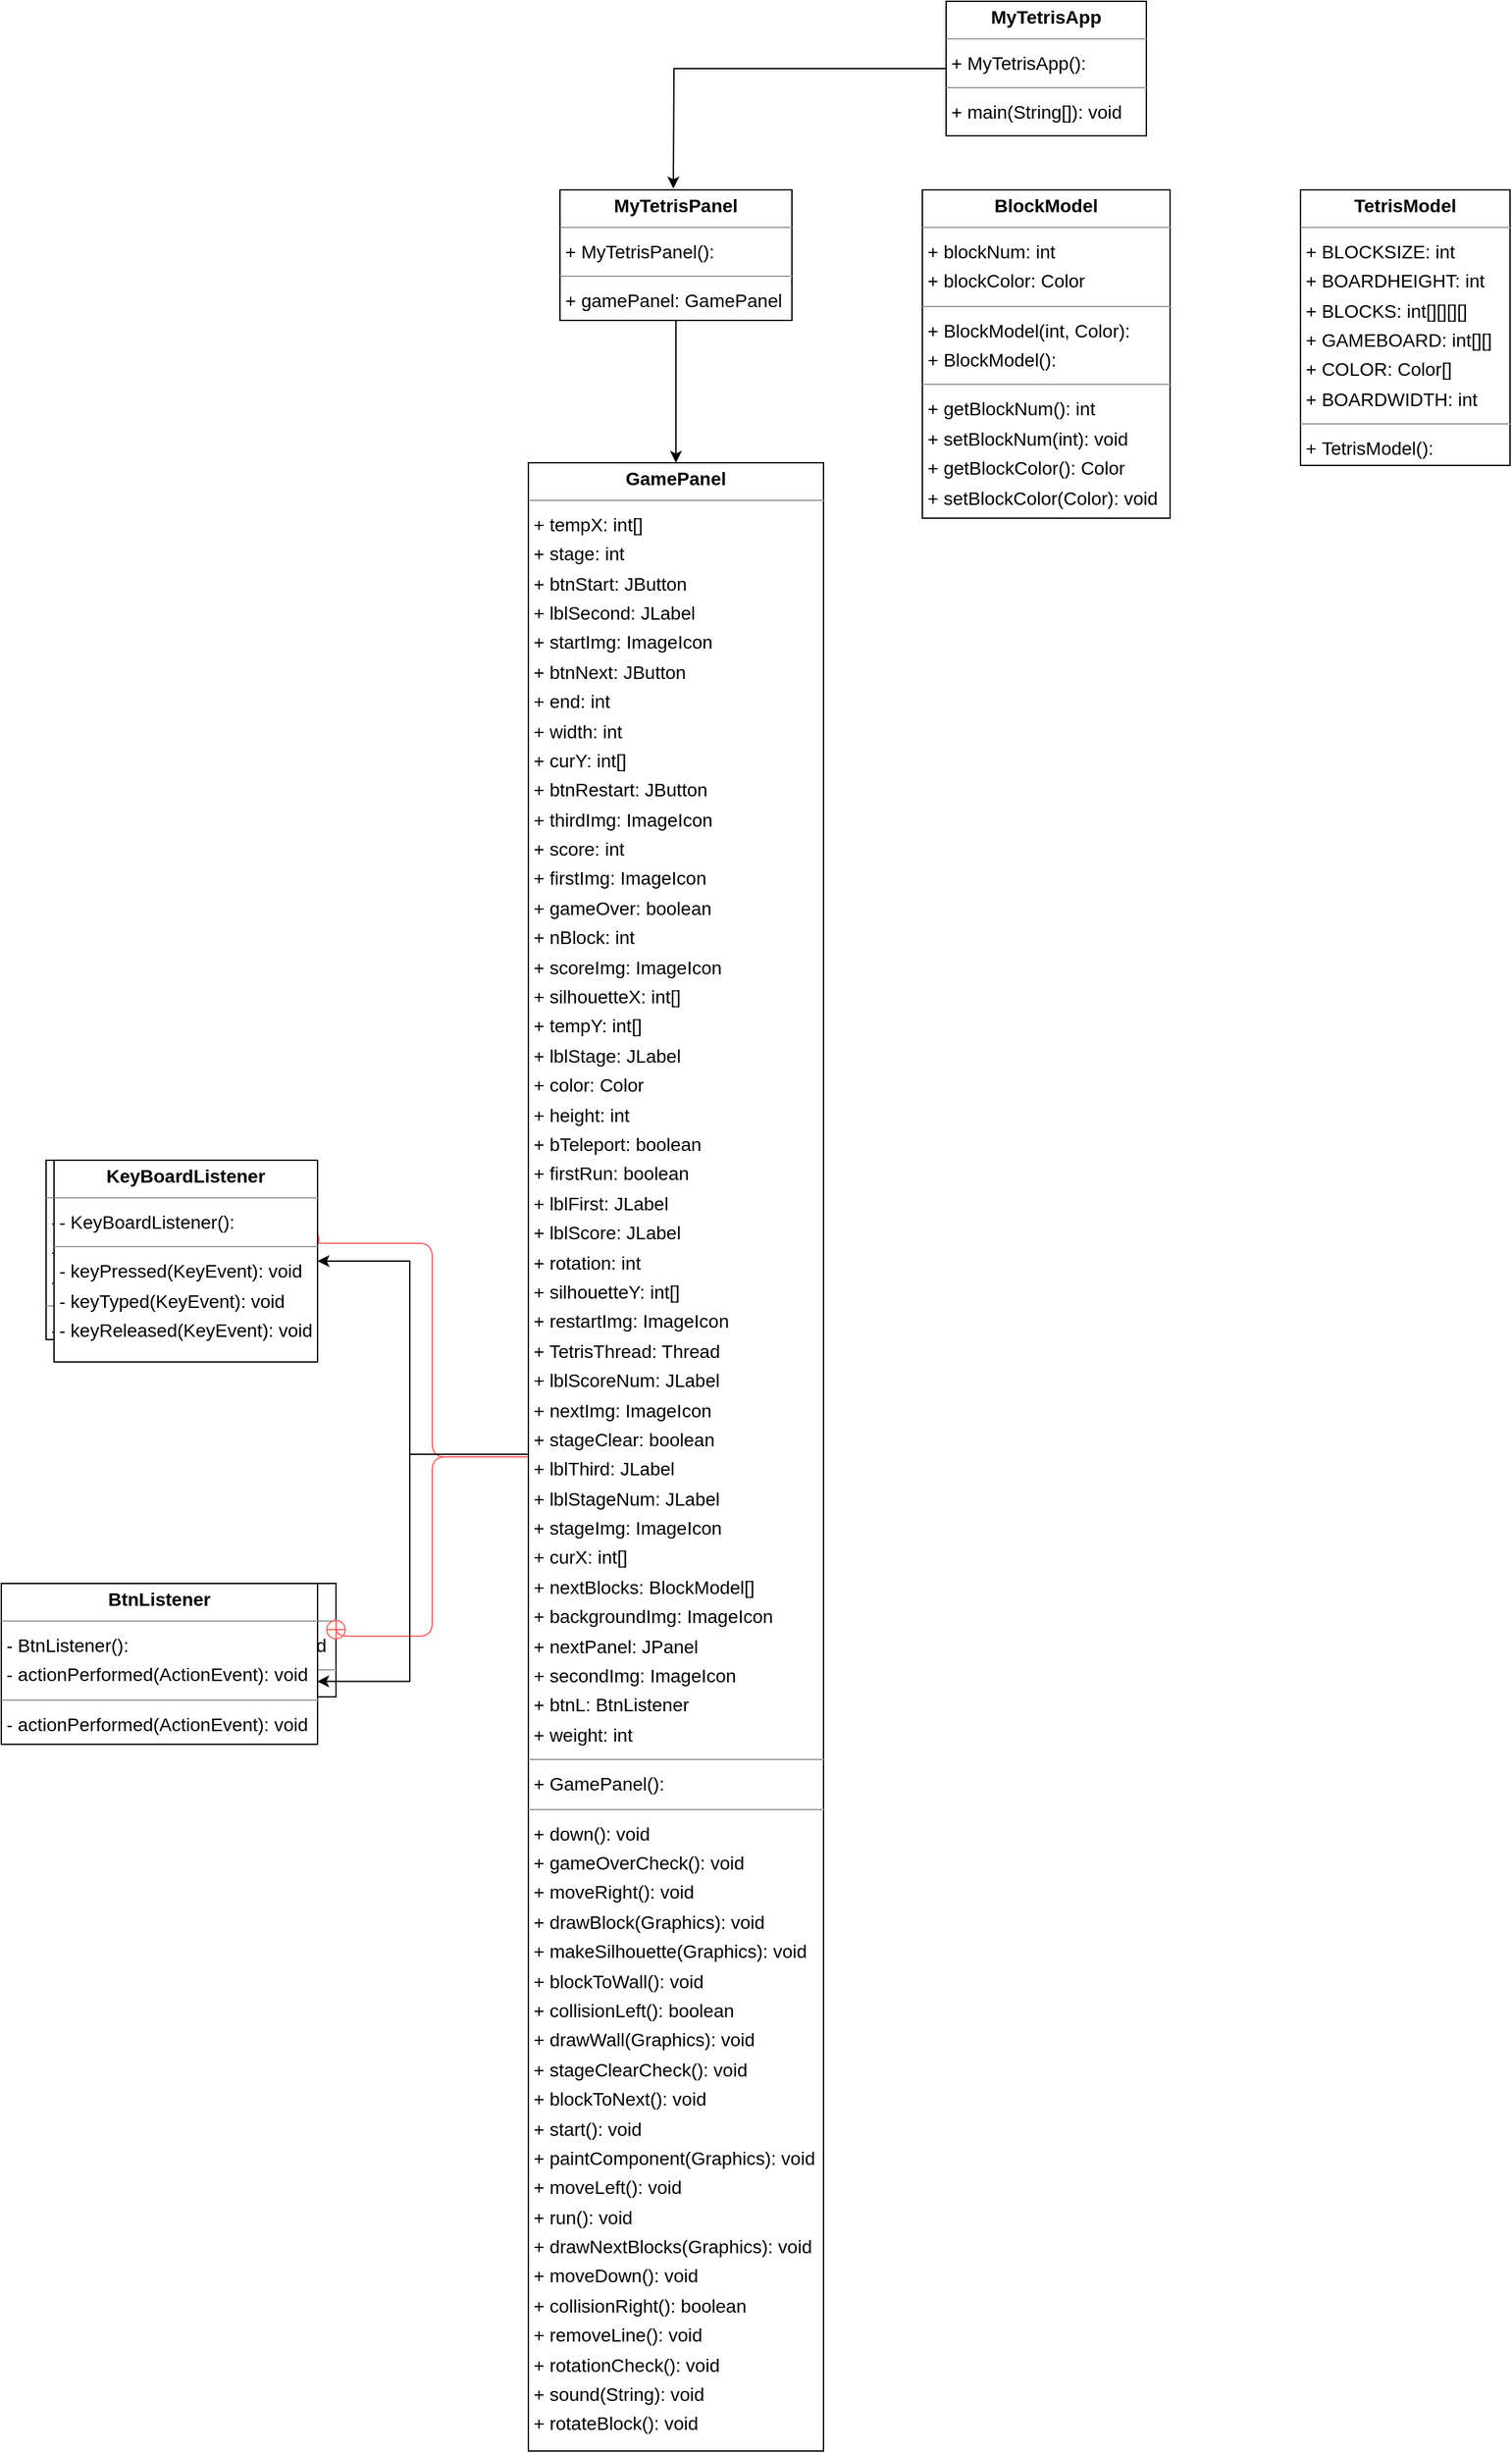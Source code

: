 <mxfile version="18.0.8" type="github"><diagram id="QZ_HK7_KdIU9Q9DTT8c-" name="Page-1"><mxGraphModel dx="4152" dy="1916" grid="1" gridSize="10" guides="1" tooltips="1" connect="1" arrows="1" fold="1" page="0" pageScale="1" pageWidth="827" pageHeight="1169" background="none" math="0" shadow="0"><root><mxCell id="0"/><mxCell id="1" parent="0"/><mxCell id="node2" value="&lt;p style=&quot;margin:0px;margin-top:4px;text-align:center;&quot;&gt;&lt;b&gt;BlockModel&lt;/b&gt;&lt;/p&gt;&lt;hr size=&quot;1&quot;/&gt;&lt;p style=&quot;margin:0 0 0 4px;line-height:1.6;&quot;&gt;+ getBlockNum(): int&lt;br/&gt;+ setBlockNum(int): void&lt;br/&gt;+ getBlockColor(): Color&lt;br/&gt;+ setBlockColor(Color): void&lt;/p&gt;&lt;hr size=&quot;1&quot;/&gt;&lt;p style=&quot;margin:0 0 0 4px;line-height:1.6;&quot;&gt;+ BlockModel(int, Color): &lt;br/&gt;+ BlockModel(): &lt;/p&gt;&lt;hr size=&quot;1&quot;/&gt;&lt;p style=&quot;margin:0 0 0 4px;line-height:1.6;&quot;&gt;+ blockNum: int&lt;br/&gt;+ blockColor: Color&lt;/p&gt;" style="verticalAlign=top;align=left;overflow=fill;fontSize=14;fontFamily=Helvetica;html=1;rounded=0;shadow=0;comic=0;labelBackgroundColor=none;strokeWidth=1;" parent="1" vertex="1"><mxGeometry x="769" y="651" width="188" height="229" as="geometry"/></mxCell><mxCell id="node5" value="&lt;p style=&quot;margin:0px;margin-top:4px;text-align:center;&quot;&gt;&lt;b&gt;BtnListener&lt;/b&gt;&lt;/p&gt;&lt;hr size=&quot;1&quot;/&gt;&lt;p style=&quot;margin:0 0 0 4px;line-height:1.6;&quot;&gt;- actionPerformed(ActionEvent): void&lt;/p&gt;&lt;hr size=&quot;1&quot;/&gt;&lt;p style=&quot;margin:0 0 0 4px;line-height:1.6;&quot;&gt;- BtnListener(): &lt;/p&gt;" style="verticalAlign=top;align=left;overflow=fill;fontSize=14;fontFamily=Helvetica;html=1;rounded=0;shadow=0;comic=0;labelBackgroundColor=none;strokeWidth=1;" parent="1" vertex="1"><mxGeometry x="84" y="1708" width="240" height="86" as="geometry"/></mxCell><mxCell id="node3" value="&lt;p style=&quot;margin:0px;margin-top:4px;text-align:center;&quot;&gt;&lt;b&gt;GamePanel&lt;/b&gt;&lt;/p&gt;&lt;hr size=&quot;1&quot;/&gt;&lt;p style=&quot;margin:0 0 0 4px;line-height:1.6;&quot;&gt;+ down(): void&lt;br/&gt;+ gameOverCheck(): void&lt;br/&gt;+ moveRight(): void&lt;br/&gt;+ drawBlock(Graphics): void&lt;br/&gt;+ makeSilhouette(Graphics): void&lt;br/&gt;+ blockToWall(): void&lt;br/&gt;+ collisionLeft(): boolean&lt;br/&gt;+ drawWall(Graphics): void&lt;br/&gt;+ stageClearCheck(): void&lt;br/&gt;+ blockToNext(): void&lt;br/&gt;+ start(): void&lt;br/&gt;+ paintComponent(Graphics): void&lt;br/&gt;+ moveLeft(): void&lt;br/&gt;+ run(): void&lt;br/&gt;+ drawNextBlocks(Graphics): void&lt;br/&gt;+ moveDown(): void&lt;br/&gt;+ collisionRight(): boolean&lt;br/&gt;+ removeLine(): void&lt;br/&gt;+ rotationCheck(): void&lt;br/&gt;+ sound(String): void&lt;br/&gt;+ rotateBlock(): void&lt;/p&gt;&lt;hr size=&quot;1&quot;/&gt;&lt;p style=&quot;margin:0 0 0 4px;line-height:1.6;&quot;&gt;+ GamePanel(): &lt;/p&gt;&lt;hr size=&quot;1&quot;/&gt;&lt;p style=&quot;margin:0 0 0 4px;line-height:1.6;&quot;&gt;+ tempX: int[]&lt;br/&gt;+ stage: int&lt;br/&gt;+ btnStart: JButton&lt;br/&gt;+ lblSecond: JLabel&lt;br/&gt;+ startImg: ImageIcon&lt;br/&gt;+ btnNext: JButton&lt;br/&gt;+ end: int&lt;br/&gt;+ width: int&lt;br/&gt;+ curY: int[]&lt;br/&gt;+ btnRestart: JButton&lt;br/&gt;+ thirdImg: ImageIcon&lt;br/&gt;+ score: int&lt;br/&gt;+ firstImg: ImageIcon&lt;br/&gt;+ gameOver: boolean&lt;br/&gt;+ nBlock: int&lt;br/&gt;+ scoreImg: ImageIcon&lt;br/&gt;+ silhouetteX: int[]&lt;br/&gt;+ tempY: int[]&lt;br/&gt;+ lblStage: JLabel&lt;br/&gt;+ color: Color&lt;br/&gt;+ height: int&lt;br/&gt;+ bTeleport: boolean&lt;br/&gt;+ firstRun: boolean&lt;br/&gt;+ lblFirst: JLabel&lt;br/&gt;+ lblScore: JLabel&lt;br/&gt;+ rotation: int&lt;br/&gt;+ silhouetteY: int[]&lt;br/&gt;+ restartImg: ImageIcon&lt;br/&gt;+ TetrisThread: Thread&lt;br/&gt;+ lblScoreNum: JLabel&lt;br/&gt;+ nextImg: ImageIcon&lt;br/&gt;+ stageClear: boolean&lt;br/&gt;+ lblThird: JLabel&lt;br/&gt;+ lblStageNum: JLabel&lt;br/&gt;+ stageImg: ImageIcon&lt;br/&gt;+ curX: int[]&lt;br/&gt;+ nextBlocks: BlockModel[]&lt;br/&gt;+ backgroundImg: ImageIcon&lt;br/&gt;+ nextPanel: JPanel&lt;br/&gt;+ secondImg: ImageIcon&lt;br/&gt;+ btnL: BtnListener&lt;br/&gt;+ weight: int&lt;/p&gt;" style="verticalAlign=top;align=left;overflow=fill;fontSize=14;fontFamily=Helvetica;html=1;rounded=0;shadow=0;comic=0;labelBackgroundColor=none;strokeWidth=1;" parent="1" vertex="1"><mxGeometry x="470" y="858" width="224" height="1508" as="geometry"/></mxCell><mxCell id="node6" value="&lt;p style=&quot;margin:0px;margin-top:4px;text-align:center;&quot;&gt;&lt;b&gt;KeyBoardListener&lt;/b&gt;&lt;/p&gt;&lt;hr size=&quot;1&quot;/&gt;&lt;p style=&quot;margin:0 0 0 4px;line-height:1.6;&quot;&gt;- keyPressed(KeyEvent): void&lt;br/&gt;- keyTyped(KeyEvent): void&lt;br/&gt;- keyReleased(KeyEvent): void&lt;/p&gt;&lt;hr size=&quot;1&quot;/&gt;&lt;p style=&quot;margin:0 0 0 4px;line-height:1.6;&quot;&gt;- KeyBoardListener(): &lt;/p&gt;" style="verticalAlign=top;align=left;overflow=fill;fontSize=14;fontFamily=Helvetica;html=1;rounded=0;shadow=0;comic=0;labelBackgroundColor=none;strokeWidth=1;" parent="1" vertex="1"><mxGeometry x="104" y="1387" width="200" height="136" as="geometry"/></mxCell><mxCell id="node4" value="&lt;p style=&quot;margin:0px;margin-top:4px;text-align:center;&quot;&gt;&lt;b&gt;MyTetrisApp&lt;/b&gt;&lt;/p&gt;&lt;hr size=&quot;1&quot;/&gt;&lt;p style=&quot;margin:0 0 0 4px;line-height:1.6;&quot;&gt;+ main(String[]): void&lt;/p&gt;&lt;hr size=&quot;1&quot;/&gt;&lt;p style=&quot;margin:0 0 0 4px;line-height:1.6;&quot;&gt;+ MyTetrisApp(): &lt;/p&gt;" style="verticalAlign=top;align=left;overflow=fill;fontSize=14;fontFamily=Helvetica;html=1;rounded=0;shadow=0;comic=0;labelBackgroundColor=none;strokeWidth=1;" parent="1" vertex="1"><mxGeometry x="787" y="508" width="152" height="86" as="geometry"/></mxCell><mxCell id="node1" value="&lt;p style=&quot;margin:0px;margin-top:4px;text-align:center;&quot;&gt;&lt;b&gt;MyTetrisPanel&lt;/b&gt;&lt;/p&gt;&lt;hr size=&quot;1&quot;/&gt;&lt;p style=&quot;margin:0 0 0 4px;line-height:1.6;&quot;&gt;+ MyTetrisPanel(): &lt;/p&gt;&lt;hr size=&quot;1&quot;/&gt;&lt;p style=&quot;margin:0 0 0 4px;line-height:1.6;&quot;&gt;+ gamePanel: GamePanel&lt;/p&gt;" style="verticalAlign=top;align=left;overflow=fill;fontSize=14;fontFamily=Helvetica;html=1;rounded=0;shadow=0;comic=0;labelBackgroundColor=none;strokeWidth=1;" parent="1" vertex="1"><mxGeometry x="494" y="651" width="176" height="99" as="geometry"/></mxCell><mxCell id="node0" value="&lt;p style=&quot;margin:0px;margin-top:4px;text-align:center;&quot;&gt;&lt;b&gt;TetrisModel&lt;/b&gt;&lt;/p&gt;&lt;hr size=&quot;1&quot;/&gt;&lt;p style=&quot;margin:0 0 0 4px;line-height:1.6;&quot;&gt;+ TetrisModel(): &lt;/p&gt;&lt;hr size=&quot;1&quot;/&gt;&lt;p style=&quot;margin:0 0 0 4px;line-height:1.6;&quot;&gt;+ BLOCKSIZE: int&lt;br/&gt;+ BOARDHEIGHT: int&lt;br/&gt;+ BLOCKS: int[][][][]&lt;br/&gt;+ GAMEBOARD: int[][]&lt;br/&gt;+ COLOR: Color[]&lt;br/&gt;+ BOARDWIDTH: int&lt;/p&gt;" style="verticalAlign=top;align=left;overflow=fill;fontSize=14;fontFamily=Helvetica;html=1;rounded=0;shadow=0;comic=0;labelBackgroundColor=none;strokeWidth=1;" parent="1" vertex="1"><mxGeometry x="1056" y="651" width="159" height="195" as="geometry"/></mxCell><mxCell id="edge1" value="" style="html=1;rounded=1;edgeStyle=orthogonalEdgeStyle;dashed=0;startArrow=circlePlus;startFill=0;endArrow=none;strokeColor=#ff6464;exitX=1.000;exitY=0.500;exitDx=0;exitDy=0;entryX=0.000;entryY=0.500;entryDx=0;entryDy=0;" parent="1" source="node5" target="node3" edge="1"><mxGeometry width="50" height="50" relative="1" as="geometry"><Array as="points"><mxPoint x="397" y="1748"/><mxPoint x="397" y="1612"/></Array></mxGeometry></mxCell><mxCell id="edge0" value="" style="html=1;rounded=1;edgeStyle=orthogonalEdgeStyle;dashed=0;startArrow=circlePlus;startFill=0;endArrow=none;strokeColor=#ff6464;exitX=1.000;exitY=0.500;exitDx=0;exitDy=0;entryX=0.000;entryY=0.500;entryDx=0;entryDy=0;" parent="1" source="node6" target="node3" edge="1"><mxGeometry width="50" height="50" relative="1" as="geometry"><Array as="points"><mxPoint x="397" y="1450"/><mxPoint x="397" y="1612"/></Array></mxGeometry></mxCell><mxCell id="T0J1xAaYGjfQWeLW90Gf-1" value="&lt;p style=&quot;margin:0px;margin-top:4px;text-align:center;&quot;&gt;&lt;b&gt;BlockModel&lt;/b&gt;&lt;/p&gt;&lt;hr size=&quot;1&quot;&gt;&lt;p style=&quot;margin:0 0 0 4px;line-height:1.6;&quot;&gt;+ blockNum: int&lt;br&gt;+ blockColor: Color&lt;br&gt;&lt;/p&gt;&lt;hr size=&quot;1&quot;&gt;&lt;p style=&quot;margin:0 0 0 4px;line-height:1.6;&quot;&gt;+ BlockModel(int, Color): &lt;br&gt;+ BlockModel(): &lt;/p&gt;&lt;hr size=&quot;1&quot;&gt;&lt;p style=&quot;margin:0 0 0 4px;line-height:1.6;&quot;&gt;&lt;span style=&quot;&quot;&gt;+ getBlockNum(): int&lt;/span&gt;&lt;br style=&quot;&quot;&gt;&lt;span style=&quot;&quot;&gt;+ setBlockNum(int): void&lt;/span&gt;&lt;br style=&quot;&quot;&gt;&lt;span style=&quot;&quot;&gt;+ getBlockColor(): Color&lt;/span&gt;&lt;br style=&quot;&quot;&gt;&lt;span style=&quot;&quot;&gt;+ setBlockColor(Color): void&lt;/span&gt;&lt;br&gt;&lt;/p&gt;" style="verticalAlign=top;align=left;overflow=fill;fontSize=14;fontFamily=Helvetica;html=1;rounded=0;shadow=0;comic=0;labelBackgroundColor=none;strokeWidth=1;" vertex="1" parent="1"><mxGeometry x="769" y="651" width="188" height="249" as="geometry"/></mxCell><mxCell id="T0J1xAaYGjfQWeLW90Gf-2" value="&lt;p style=&quot;margin:0px;margin-top:4px;text-align:center;&quot;&gt;&lt;b&gt;BtnListener&lt;/b&gt;&lt;/p&gt;&lt;hr size=&quot;1&quot;&gt;&lt;p style=&quot;margin:0 0 0 4px;line-height:1.6;&quot;&gt;- BtnListener():&lt;br&gt;&lt;/p&gt;&lt;p style=&quot;margin:0 0 0 4px;line-height:1.6;&quot;&gt;- actionPerformed(ActionEvent): void&lt;/p&gt;&lt;hr size=&quot;1&quot;&gt;&lt;p style=&quot;margin:0 0 0 4px;line-height:1.6;&quot;&gt;- actionPerformed(ActionEvent): void&lt;br&gt;&lt;/p&gt;" style="verticalAlign=top;align=left;overflow=fill;fontSize=14;fontFamily=Helvetica;html=1;rounded=0;shadow=0;comic=0;labelBackgroundColor=none;strokeWidth=1;" vertex="1" parent="1"><mxGeometry x="70" y="1708" width="240" height="122" as="geometry"/></mxCell><mxCell id="T0J1xAaYGjfQWeLW90Gf-3" value="" style="edgeStyle=orthogonalEdgeStyle;rounded=0;orthogonalLoop=1;jettySize=auto;html=1;entryX=1;entryY=0.5;entryDx=0;entryDy=0;exitX=0;exitY=0.505;exitDx=0;exitDy=0;exitPerimeter=0;" edge="1" parent="1" source="T0J1xAaYGjfQWeLW90Gf-4" target="T0J1xAaYGjfQWeLW90Gf-5"><mxGeometry relative="1" as="geometry"><mxPoint x="318" y="1612.0" as="targetPoint"/><Array as="points"><mxPoint x="470" y="1610"/><mxPoint x="380" y="1610"/><mxPoint x="380" y="1464"/></Array></mxGeometry></mxCell><mxCell id="T0J1xAaYGjfQWeLW90Gf-4" value="&lt;p style=&quot;margin:0px;margin-top:4px;text-align:center;&quot;&gt;&lt;b&gt;GamePanel&lt;/b&gt;&lt;/p&gt;&lt;hr size=&quot;1&quot;&gt;&lt;p style=&quot;margin:0 0 0 4px;line-height:1.6;&quot;&gt;+ tempX: int[]&lt;br&gt;+ stage: int&lt;br&gt;+ btnStart: JButton&lt;br&gt;+ lblSecond: JLabel&lt;br&gt;+ startImg: ImageIcon&lt;br&gt;+ btnNext: JButton&lt;br&gt;+ end: int&lt;br&gt;+ width: int&lt;br&gt;+ curY: int[]&lt;br&gt;+ btnRestart: JButton&lt;br&gt;+ thirdImg: ImageIcon&lt;br&gt;+ score: int&lt;br&gt;+ firstImg: ImageIcon&lt;br&gt;+ gameOver: boolean&lt;br&gt;+ nBlock: int&lt;br&gt;+ scoreImg: ImageIcon&lt;br&gt;+ silhouetteX: int[]&lt;br&gt;+ tempY: int[]&lt;br&gt;+ lblStage: JLabel&lt;br&gt;+ color: Color&lt;br&gt;+ height: int&lt;br&gt;+ bTeleport: boolean&lt;br&gt;+ firstRun: boolean&lt;br&gt;+ lblFirst: JLabel&lt;br&gt;+ lblScore: JLabel&lt;br&gt;+ rotation: int&lt;br&gt;+ silhouetteY: int[]&lt;br&gt;+ restartImg: ImageIcon&lt;br&gt;+ TetrisThread: Thread&lt;br&gt;+ lblScoreNum: JLabel&lt;br&gt;+ nextImg: ImageIcon&lt;br&gt;+ stageClear: boolean&lt;br&gt;+ lblThird: JLabel&lt;br&gt;+ lblStageNum: JLabel&lt;br&gt;+ stageImg: ImageIcon&lt;br&gt;+ curX: int[]&lt;br&gt;+ nextBlocks: BlockModel[]&lt;br&gt;+ backgroundImg: ImageIcon&lt;br&gt;+ nextPanel: JPanel&lt;br&gt;+ secondImg: ImageIcon&lt;br&gt;+ btnL: BtnListener&lt;br&gt;+ weight: int&lt;br&gt;&lt;/p&gt;&lt;hr size=&quot;1&quot;&gt;&lt;p style=&quot;margin:0 0 0 4px;line-height:1.6;&quot;&gt;+ GamePanel(): &lt;/p&gt;&lt;hr size=&quot;1&quot;&gt;&lt;p style=&quot;margin:0 0 0 4px;line-height:1.6;&quot;&gt;+ down(): void&lt;/p&gt;&lt;p style=&quot;margin:0 0 0 4px;line-height:1.6;&quot;&gt;+ gameOverCheck(): void&lt;/p&gt;&lt;p style=&quot;margin:0 0 0 4px;line-height:1.6;&quot;&gt;+ moveRight(): void&lt;/p&gt;&lt;p style=&quot;margin:0 0 0 4px;line-height:1.6;&quot;&gt;+ drawBlock(Graphics): void&lt;/p&gt;&lt;p style=&quot;margin:0 0 0 4px;line-height:1.6;&quot;&gt;+ makeSilhouette(Graphics): void&lt;/p&gt;&lt;p style=&quot;margin:0 0 0 4px;line-height:1.6;&quot;&gt;+ blockToWall(): void&lt;/p&gt;&lt;p style=&quot;margin:0 0 0 4px;line-height:1.6;&quot;&gt;+ collisionLeft(): boolean&lt;/p&gt;&lt;p style=&quot;margin:0 0 0 4px;line-height:1.6;&quot;&gt;+ drawWall(Graphics): void&lt;/p&gt;&lt;p style=&quot;margin:0 0 0 4px;line-height:1.6;&quot;&gt;+ stageClearCheck(): void&lt;/p&gt;&lt;p style=&quot;margin:0 0 0 4px;line-height:1.6;&quot;&gt;+ blockToNext(): void&lt;/p&gt;&lt;p style=&quot;margin:0 0 0 4px;line-height:1.6;&quot;&gt;+ start(): void&lt;/p&gt;&lt;p style=&quot;margin:0 0 0 4px;line-height:1.6;&quot;&gt;+ paintComponent(Graphics): void&lt;/p&gt;&lt;p style=&quot;margin:0 0 0 4px;line-height:1.6;&quot;&gt;+ moveLeft(): void&lt;/p&gt;&lt;p style=&quot;margin:0 0 0 4px;line-height:1.6;&quot;&gt;+ run(): void&lt;/p&gt;&lt;p style=&quot;margin:0 0 0 4px;line-height:1.6;&quot;&gt;+ drawNextBlocks(Graphics): void&lt;/p&gt;&lt;p style=&quot;margin:0 0 0 4px;line-height:1.6;&quot;&gt;+ moveDown(): void&lt;/p&gt;&lt;p style=&quot;margin:0 0 0 4px;line-height:1.6;&quot;&gt;+ collisionRight(): boolean&lt;/p&gt;&lt;p style=&quot;margin:0 0 0 4px;line-height:1.6;&quot;&gt;+ removeLine(): void&lt;/p&gt;&lt;p style=&quot;margin:0 0 0 4px;line-height:1.6;&quot;&gt;+ rotationCheck(): void&lt;/p&gt;&lt;p style=&quot;margin:0 0 0 4px;line-height:1.6;&quot;&gt;+ sound(String): void&lt;/p&gt;&lt;p style=&quot;margin:0 0 0 4px;line-height:1.6;&quot;&gt;+ rotateBlock(): void&lt;/p&gt;" style="verticalAlign=top;align=left;overflow=fill;fontSize=14;fontFamily=Helvetica;html=1;rounded=0;shadow=0;comic=0;labelBackgroundColor=none;strokeWidth=1;" vertex="1" parent="1"><mxGeometry x="470" y="858" width="224" height="1508" as="geometry"/></mxCell><mxCell id="T0J1xAaYGjfQWeLW90Gf-5" value="&lt;p style=&quot;margin:0px;margin-top:4px;text-align:center;&quot;&gt;&lt;b&gt;KeyBoardListener&lt;/b&gt;&lt;/p&gt;&lt;hr size=&quot;1&quot;&gt;&lt;p style=&quot;margin:0 0 0 4px;line-height:1.6;&quot;&gt;- KeyBoardListener():&lt;br&gt;&lt;/p&gt;&lt;hr size=&quot;1&quot;&gt;&lt;p style=&quot;margin:0 0 0 4px;line-height:1.6;&quot;&gt;&lt;span style=&quot;background-color: initial;&quot;&gt;- keyPressed(KeyEvent): void&lt;/span&gt;&lt;br&gt;&lt;/p&gt;&lt;p style=&quot;margin:0 0 0 4px;line-height:1.6;&quot;&gt;- keyTyped(KeyEvent): void&lt;br&gt;- keyReleased(KeyEvent): void&lt;br&gt;&lt;/p&gt;&lt;div&gt;&lt;br&gt;&lt;/div&gt;" style="verticalAlign=top;align=left;overflow=fill;fontSize=14;fontFamily=Helvetica;html=1;rounded=0;shadow=0;comic=0;labelBackgroundColor=none;strokeWidth=1;" vertex="1" parent="1"><mxGeometry x="110" y="1387" width="200" height="153" as="geometry"/></mxCell><mxCell id="T0J1xAaYGjfQWeLW90Gf-6" value="" style="edgeStyle=orthogonalEdgeStyle;rounded=0;orthogonalLoop=1;jettySize=auto;html=1;" edge="1" parent="1" source="T0J1xAaYGjfQWeLW90Gf-7"><mxGeometry relative="1" as="geometry"><mxPoint x="580" y="650" as="targetPoint"/></mxGeometry></mxCell><mxCell id="T0J1xAaYGjfQWeLW90Gf-7" value="&lt;p style=&quot;margin:0px;margin-top:4px;text-align:center;&quot;&gt;&lt;b&gt;MyTetrisApp&lt;/b&gt;&lt;/p&gt;&lt;hr size=&quot;1&quot;&gt;&lt;p style=&quot;margin:0 0 0 4px;line-height:1.6;&quot;&gt;+ MyTetrisApp():&lt;br&gt;&lt;/p&gt;&lt;hr size=&quot;1&quot;&gt;&lt;p style=&quot;margin:0 0 0 4px;line-height:1.6;&quot;&gt;&lt;span style=&quot;background-color: initial;&quot;&gt;+ main(String[]): void&lt;/span&gt;&lt;br&gt;&lt;/p&gt;" style="verticalAlign=top;align=left;overflow=fill;fontSize=14;fontFamily=Helvetica;html=1;rounded=0;shadow=0;comic=0;labelBackgroundColor=none;strokeWidth=1;" vertex="1" parent="1"><mxGeometry x="787" y="508" width="152" height="102" as="geometry"/></mxCell><mxCell id="T0J1xAaYGjfQWeLW90Gf-8" value="" style="edgeStyle=orthogonalEdgeStyle;rounded=0;orthogonalLoop=1;jettySize=auto;html=1;" edge="1" parent="1" source="T0J1xAaYGjfQWeLW90Gf-9" target="T0J1xAaYGjfQWeLW90Gf-4"><mxGeometry relative="1" as="geometry"/></mxCell><mxCell id="T0J1xAaYGjfQWeLW90Gf-9" value="&lt;p style=&quot;margin:0px;margin-top:4px;text-align:center;&quot;&gt;&lt;b&gt;MyTetrisPanel&lt;/b&gt;&lt;/p&gt;&lt;hr size=&quot;1&quot;/&gt;&lt;p style=&quot;margin:0 0 0 4px;line-height:1.6;&quot;&gt;+ MyTetrisPanel(): &lt;/p&gt;&lt;hr size=&quot;1&quot;/&gt;&lt;p style=&quot;margin:0 0 0 4px;line-height:1.6;&quot;&gt;+ gamePanel: GamePanel&lt;/p&gt;" style="verticalAlign=top;align=left;overflow=fill;fontSize=14;fontFamily=Helvetica;html=1;rounded=0;shadow=0;comic=0;labelBackgroundColor=none;strokeWidth=1;" vertex="1" parent="1"><mxGeometry x="494" y="651" width="176" height="99" as="geometry"/></mxCell><mxCell id="T0J1xAaYGjfQWeLW90Gf-10" value="&lt;p style=&quot;margin:0px;margin-top:4px;text-align:center;&quot;&gt;&lt;b&gt;TetrisModel&lt;/b&gt;&lt;/p&gt;&lt;hr size=&quot;1&quot;&gt;&lt;p style=&quot;margin:0 0 0 4px;line-height:1.6;&quot;&gt;&lt;span style=&quot;&quot;&gt;+ BLOCKSIZE: int&lt;/span&gt;&lt;br style=&quot;&quot;&gt;&lt;span style=&quot;&quot;&gt;+ BOARDHEIGHT: int&lt;/span&gt;&lt;br style=&quot;&quot;&gt;&lt;span style=&quot;&quot;&gt;+ BLOCKS: int[][][][]&lt;/span&gt;&lt;br style=&quot;&quot;&gt;&lt;span style=&quot;&quot;&gt;+ GAMEBOARD: int[][]&lt;/span&gt;&lt;br style=&quot;&quot;&gt;&lt;span style=&quot;&quot;&gt;+ COLOR: Color[]&lt;/span&gt;&lt;br style=&quot;&quot;&gt;&lt;span style=&quot;&quot;&gt;+ BOARDWIDTH: int&lt;/span&gt;&lt;br&gt;&lt;/p&gt;&lt;hr size=&quot;1&quot;&gt;&lt;p style=&quot;margin:0 0 0 4px;line-height:1.6;&quot;&gt;&lt;span style=&quot;&quot;&gt;+&amp;nbsp;&lt;/span&gt;&lt;span style=&quot;&quot;&gt;TetrisModel():&lt;/span&gt;&lt;br&gt;&lt;/p&gt;" style="verticalAlign=top;align=left;overflow=fill;fontSize=14;fontFamily=Helvetica;html=1;rounded=0;shadow=0;comic=0;labelBackgroundColor=none;strokeWidth=1;" vertex="1" parent="1"><mxGeometry x="1056" y="651" width="159" height="209" as="geometry"/></mxCell><mxCell id="T0J1xAaYGjfQWeLW90Gf-11" value="" style="edgeStyle=orthogonalEdgeStyle;rounded=0;orthogonalLoop=1;jettySize=auto;html=1;entryX=0.999;entryY=0.609;entryDx=0;entryDy=0;entryPerimeter=0;" edge="1" parent="1" target="T0J1xAaYGjfQWeLW90Gf-2"><mxGeometry relative="1" as="geometry"><mxPoint x="470" y="1610" as="sourcePoint"/><mxPoint x="314" y="1468.5" as="targetPoint"/><Array as="points"><mxPoint x="470" y="1630"/><mxPoint x="470" y="1610"/><mxPoint x="380" y="1610"/><mxPoint x="380" y="1770"/></Array></mxGeometry></mxCell></root></mxGraphModel></diagram></mxfile>